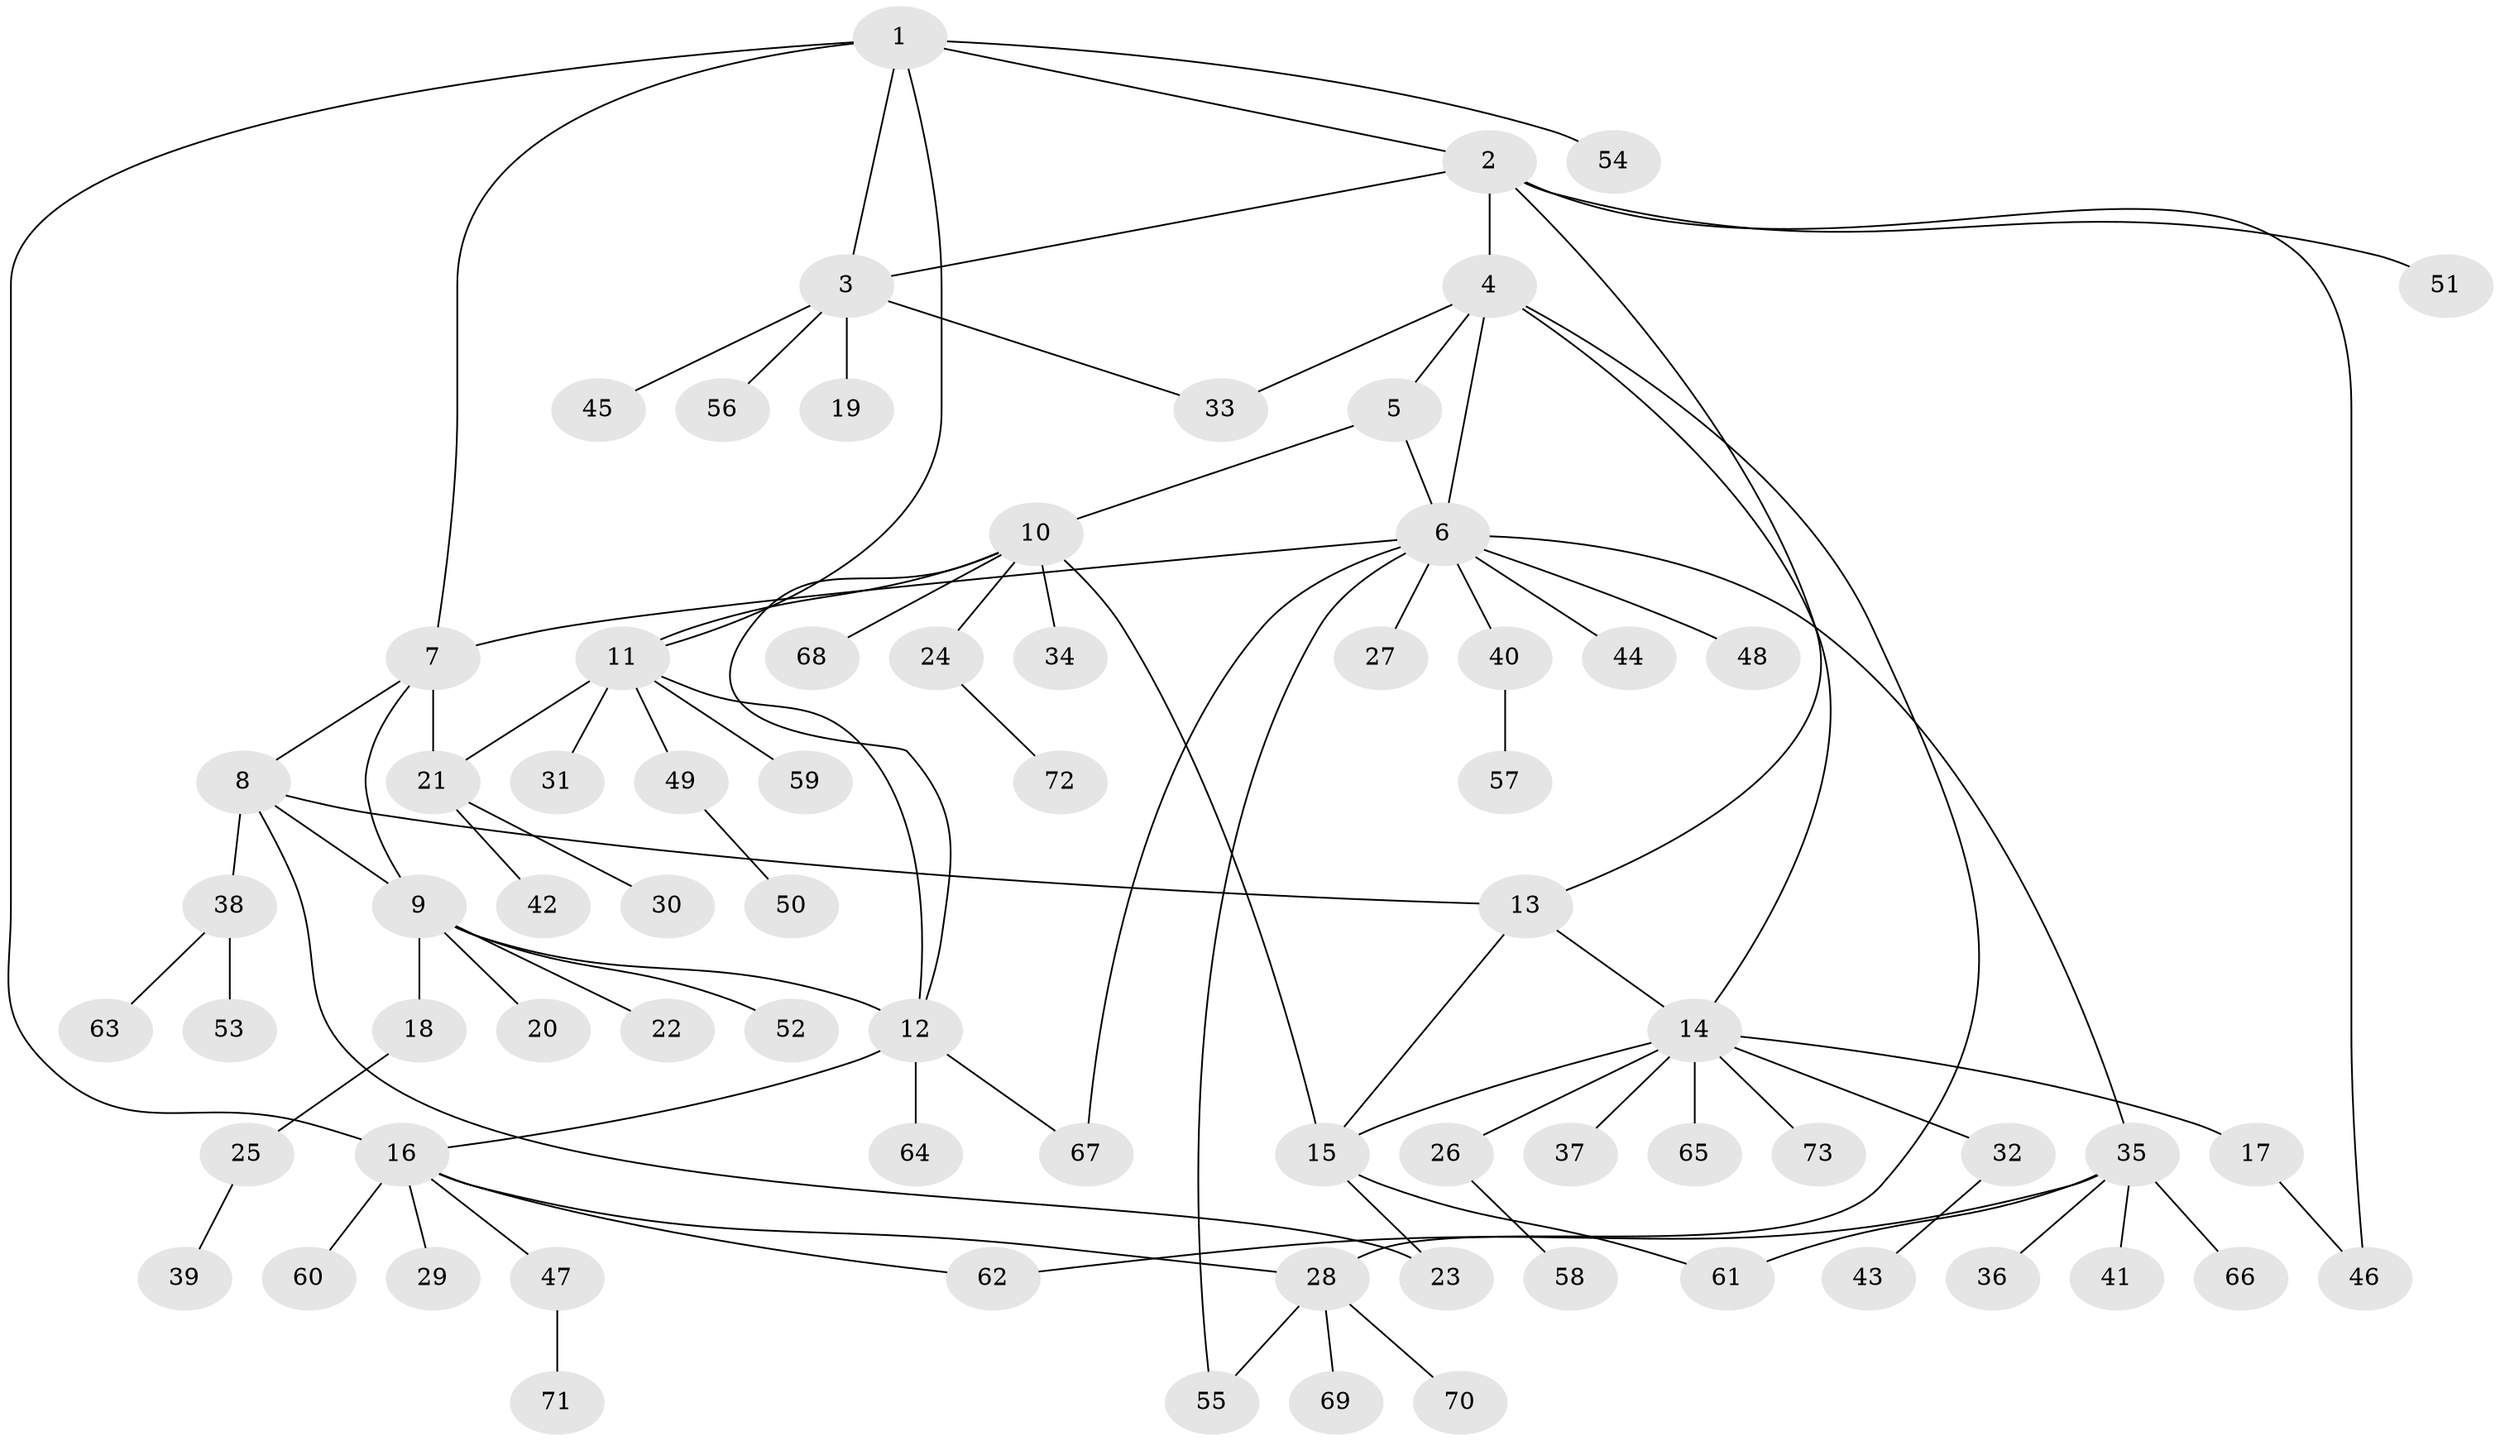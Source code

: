 // coarse degree distribution, {5: 0.08333333333333333, 6: 0.08333333333333333, 12: 0.027777777777777776, 3: 0.08333333333333333, 7: 0.027777777777777776, 10: 0.027777777777777776, 2: 0.1388888888888889, 1: 0.5277777777777778}
// Generated by graph-tools (version 1.1) at 2025/19/03/04/25 18:19:31]
// undirected, 73 vertices, 93 edges
graph export_dot {
graph [start="1"]
  node [color=gray90,style=filled];
  1;
  2;
  3;
  4;
  5;
  6;
  7;
  8;
  9;
  10;
  11;
  12;
  13;
  14;
  15;
  16;
  17;
  18;
  19;
  20;
  21;
  22;
  23;
  24;
  25;
  26;
  27;
  28;
  29;
  30;
  31;
  32;
  33;
  34;
  35;
  36;
  37;
  38;
  39;
  40;
  41;
  42;
  43;
  44;
  45;
  46;
  47;
  48;
  49;
  50;
  51;
  52;
  53;
  54;
  55;
  56;
  57;
  58;
  59;
  60;
  61;
  62;
  63;
  64;
  65;
  66;
  67;
  68;
  69;
  70;
  71;
  72;
  73;
  1 -- 2;
  1 -- 3;
  1 -- 7;
  1 -- 11;
  1 -- 16;
  1 -- 54;
  2 -- 3;
  2 -- 4;
  2 -- 13;
  2 -- 46;
  2 -- 51;
  3 -- 19;
  3 -- 33;
  3 -- 45;
  3 -- 56;
  4 -- 5;
  4 -- 6;
  4 -- 14;
  4 -- 28;
  4 -- 33;
  5 -- 6;
  5 -- 10;
  6 -- 7;
  6 -- 27;
  6 -- 35;
  6 -- 40;
  6 -- 44;
  6 -- 48;
  6 -- 55;
  6 -- 67;
  7 -- 8;
  7 -- 9;
  7 -- 21;
  8 -- 9;
  8 -- 13;
  8 -- 23;
  8 -- 38;
  9 -- 12;
  9 -- 18;
  9 -- 20;
  9 -- 22;
  9 -- 52;
  10 -- 11;
  10 -- 12;
  10 -- 15;
  10 -- 24;
  10 -- 34;
  10 -- 68;
  11 -- 12;
  11 -- 21;
  11 -- 31;
  11 -- 49;
  11 -- 59;
  12 -- 16;
  12 -- 64;
  12 -- 67;
  13 -- 14;
  13 -- 15;
  14 -- 15;
  14 -- 17;
  14 -- 26;
  14 -- 32;
  14 -- 37;
  14 -- 65;
  14 -- 73;
  15 -- 23;
  15 -- 61;
  16 -- 28;
  16 -- 29;
  16 -- 47;
  16 -- 60;
  16 -- 62;
  17 -- 46;
  18 -- 25;
  21 -- 30;
  21 -- 42;
  24 -- 72;
  25 -- 39;
  26 -- 58;
  28 -- 55;
  28 -- 69;
  28 -- 70;
  32 -- 43;
  35 -- 36;
  35 -- 41;
  35 -- 61;
  35 -- 62;
  35 -- 66;
  38 -- 53;
  38 -- 63;
  40 -- 57;
  47 -- 71;
  49 -- 50;
}

